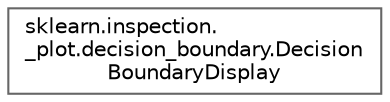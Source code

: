 digraph "Graphical Class Hierarchy"
{
 // LATEX_PDF_SIZE
  bgcolor="transparent";
  edge [fontname=Helvetica,fontsize=10,labelfontname=Helvetica,labelfontsize=10];
  node [fontname=Helvetica,fontsize=10,shape=box,height=0.2,width=0.4];
  rankdir="LR";
  Node0 [id="Node000000",label="sklearn.inspection.\l_plot.decision_boundary.Decision\lBoundaryDisplay",height=0.2,width=0.4,color="grey40", fillcolor="white", style="filled",URL="$dd/d98/classsklearn_1_1inspection_1_1__plot_1_1decision__boundary_1_1DecisionBoundaryDisplay.html",tooltip=" "];
}
